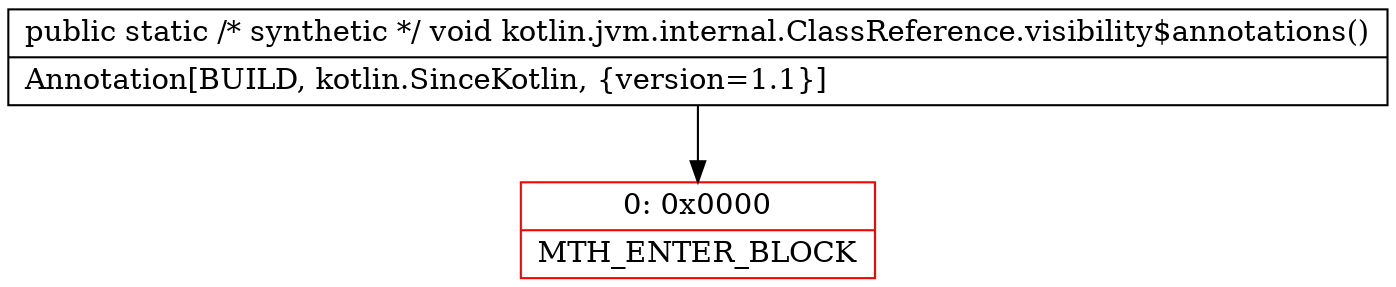 digraph "CFG forkotlin.jvm.internal.ClassReference.visibility$annotations()V" {
subgraph cluster_Region_522103951 {
label = "R(0)";
node [shape=record,color=blue];
}
Node_0 [shape=record,color=red,label="{0\:\ 0x0000|MTH_ENTER_BLOCK\l}"];
MethodNode[shape=record,label="{public static \/* synthetic *\/ void kotlin.jvm.internal.ClassReference.visibility$annotations()  | Annotation[BUILD, kotlin.SinceKotlin, \{version=1.1\}]\l}"];
MethodNode -> Node_0;
}

